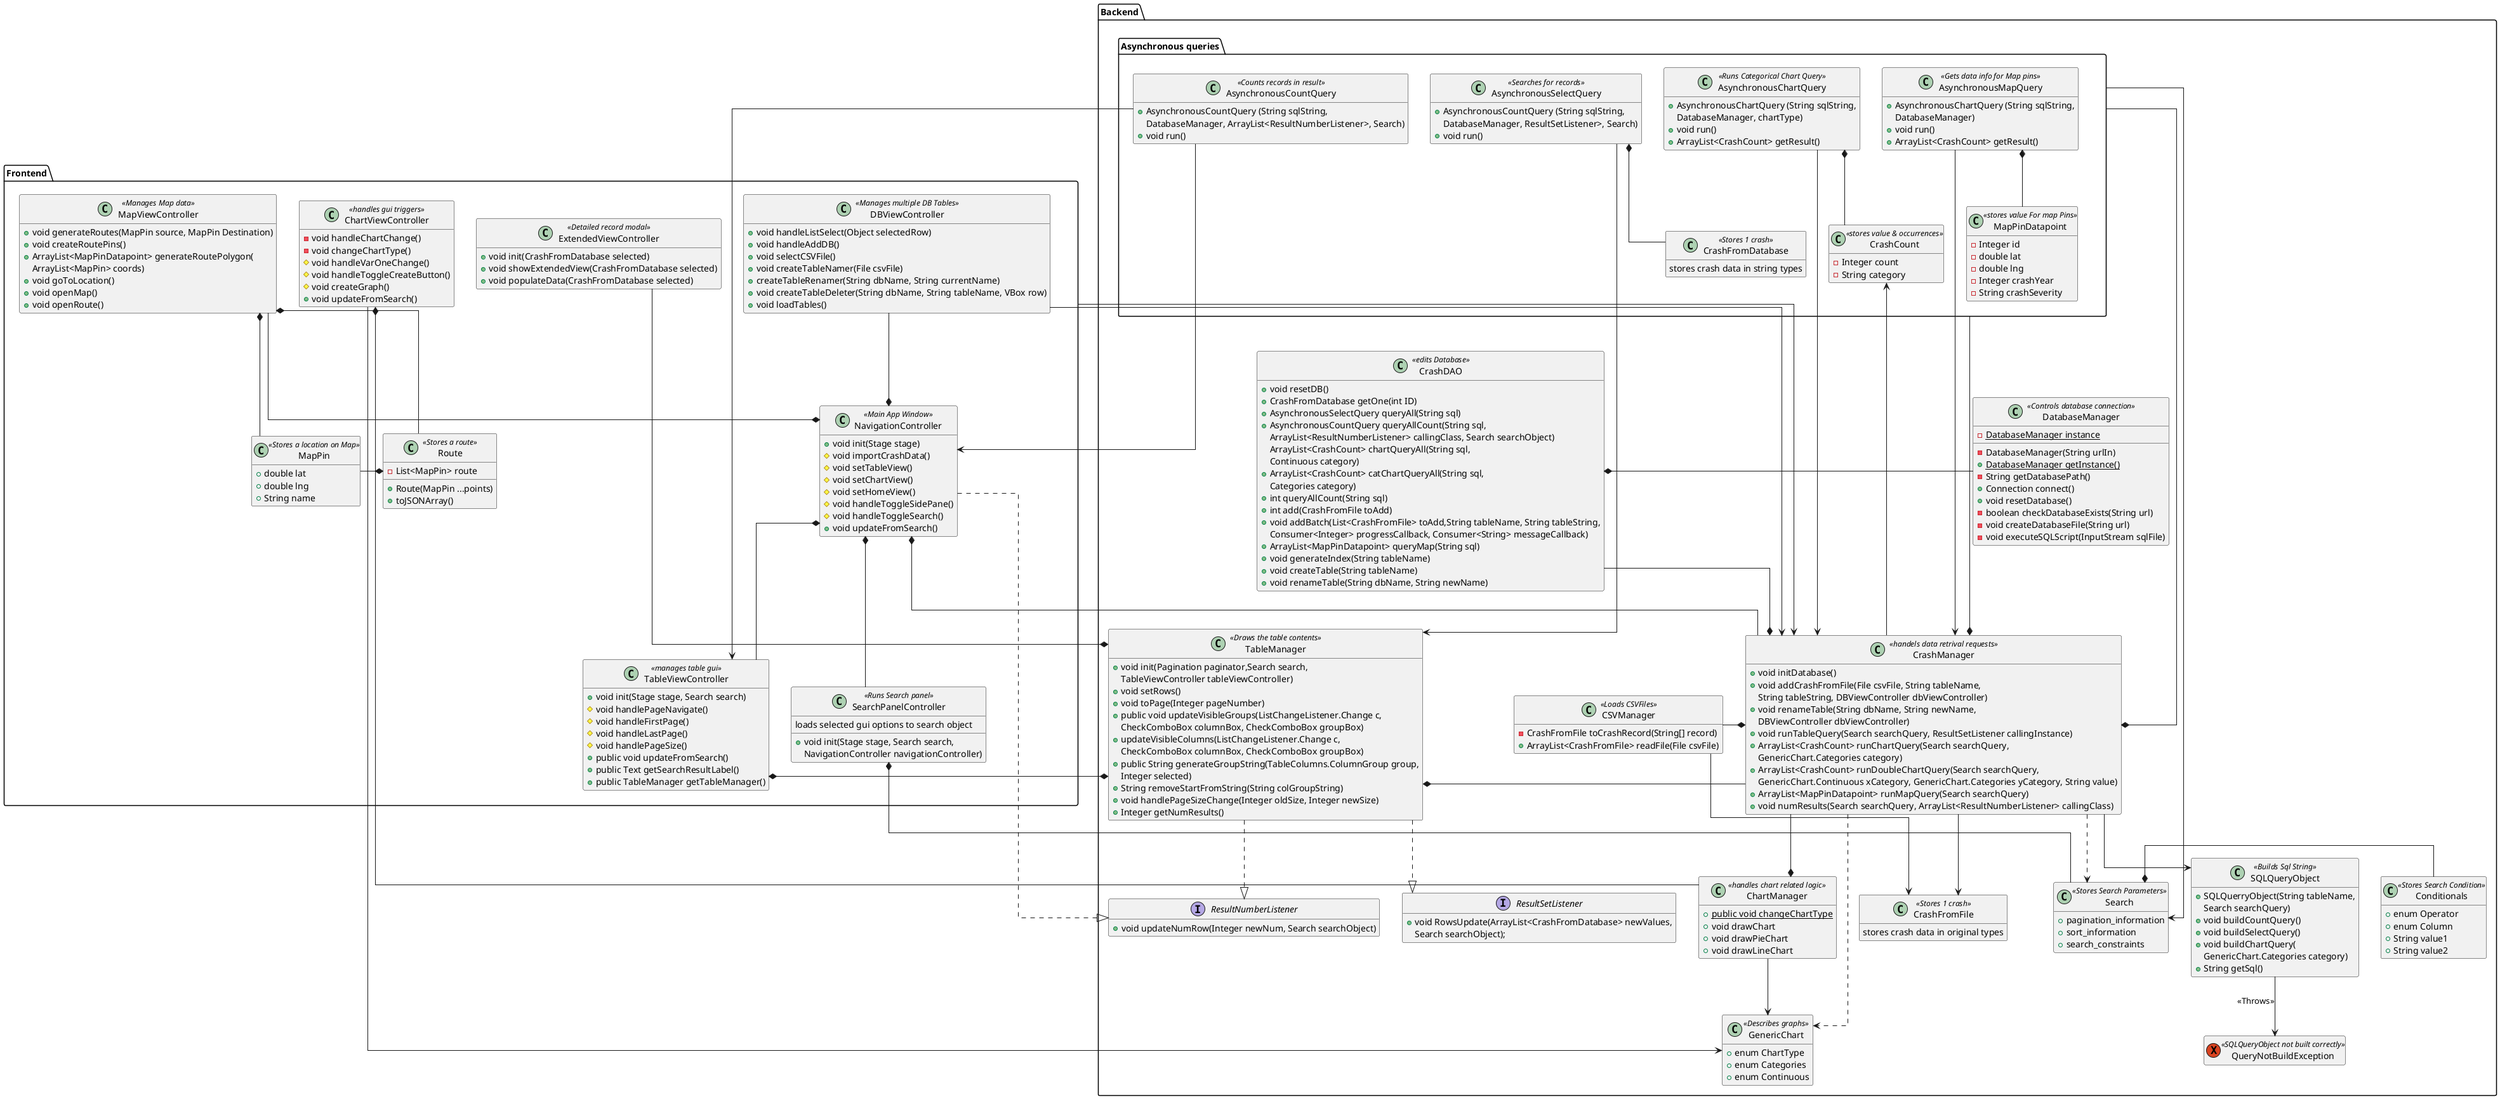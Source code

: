 @startuml
'https://plantuml.com/class-diagram
hide empty methods
hide empty attribute
skinparam lineType ortho

package Backend
{


Exception QueryNotBuildException <<SQLQueryObject not built correctly>>
{

}

Class CrashManager <<handels data retrival requests>>
 {
    +void initDatabase()
    +void addCrashFromFile(File csvFile, String tableName,
     String tableString, DBViewController dbViewController)
    +void renameTable(String dbName, String newName,
      DBViewController dbViewController)
    +void runTableQuery(Search searchQuery, ResultSetListener callingInstance)
    +ArrayList<CrashCount> runChartQuery(Search searchQuery,
     GenericChart.Categories category)
    +ArrayList<CrashCount> runDoubleChartQuery(Search searchQuery,
    GenericChart.Continuous xCategory, GenericChart.Categories yCategory, String value)
    +ArrayList<MapPinDatapoint> runMapQuery(Search searchQuery)
    +void numResults(Search searchQuery, ArrayList<ResultNumberListener> callingClass)


 }
 CrashDAO --* CrashManager
 CSVManager -* CrashManager
 CrashManager..>GenericChart
 CrashManager..>Search
 CrashManager-->CrashFromFile
 CrashManager-->SQLQueryObject
 TableManager *- CrashManager

 Class ChartManager <<handles chart related logic>>
 {
    +{static} public void changeChartType
    +void drawChart
    +void drawPieChart
    +void drawLineChart
 }
CrashManager --* ChartManager
ChartManager --> GenericChart


Class CrashDAO <<edits Database>>
{
    +void resetDB()
    +CrashFromDatabase getOne(int ID)
    +AsynchronousSelectQuery queryAll(String sql)
    +AsynchronousCountQuery queryAllCount(String sql,
     ArrayList<ResultNumberListener> callingClass, Search searchObject)
    ArrayList<CrashCount> chartQueryAll(String sql,
     Continuous category)
    +ArrayList<CrashCount> catChartQueryAll(String sql,
      Categories category)
    +int queryAllCount(String sql)
    +int add(CrashFromFile toAdd)
    +void addBatch(List<CrashFromFile> toAdd,String tableName, String tableString,
          Consumer<Integer> progressCallback, Consumer<String> messageCallback)
    +ArrayList<MapPinDatapoint> queryMap(String sql)
    +void generateIndex(String tableName)
    +void createTable(String tableName)
    +void renameTable(String dbName, String newName)


}
CrashDAO *- DatabaseManager


Class CrashFromFile <<Stores 1 crash>>
{
    stores crash data in original types
}

Class CSVManager <<Loads CSVFiles>>
{
    -CrashFromFile toCrashRecord(String[] record)
    +ArrayList<CrashFromFile> readFile(File csvFile)
}
CSVManager -> CrashFromFile


Class DatabaseManager <<Controls database connection>>
{
    -{static} DatabaseManager instance
    -DatabaseManager(String urlIn)
    +{static} DatabaseManager getInstance()
    -String getDatabasePath()
    +Connection connect()
    +void resetDatabase()
    -boolean checkDatabaseExists(String url)
    -void createDatabaseFile(String url)
    -void executeSQLScript(InputStream sqlFile)


}

Class SQLQueryObject <<Builds Sql String>>
{
    +SQLQuerryObject(String tableName,
     Search searchQuery)
     +void buildCountQuery()
     +void buildSelectQuery()
     +void buildChartQuery(
     GenericChart.Categories category)
     +String getSql()
}

SQLQueryObject --> QueryNotBuildException : <<Throws>>




Class Conditionals <<Stores Search Condition>>
{
    +enum Operator
    +enum Column
    +String value1
    +String value2

}

Class GenericChart <<Describes graphs>>
{
    +enum ChartType
    +enum Categories
    +enum Continuous
}

Class Search <<Stores Search Parameters>>
{
    +pagination_information
    +sort_information
    +search_constraints
}
Search *- Conditionals


Class TableManager <<Draws the table contents>>
{
    +void init(Pagination paginator,Search search,
     TableViewController tableViewController)
    +void setRows()
    +void toPage(Integer pageNumber)
    +public void updateVisibleGroups(ListChangeListener.Change c,
     CheckComboBox columnBox, CheckComboBox groupBox)
    +updateVisibleColumns(ListChangeListener.Change c,
     CheckComboBox columnBox, CheckComboBox groupBox)
    +public String generateGroupString(TableColumns.ColumnGroup group,
     Integer selected)
    +String removeStartFromString(String colGroupString)
    +void handlePageSizeChange(Integer oldSize, Integer newSize)
    +Integer getNumResults()


}


 !startsub Asynchronous
package "Asynchronous queries"
{
class AsynchronousChartQuery <<Runs Categorical Chart Query>>
{
+AsynchronousChartQuery (String sqlString,
 DatabaseManager, chartType)
+void run()
+ArrayList<CrashCount> getResult()
}
class AsynchronousCountQuery <<Counts records in result>>
{
+AsynchronousCountQuery (String sqlString,
 DatabaseManager, ArrayList<ResultNumberListener>, Search)
+void run()
}
class AsynchronousMapQuery <<Gets data info for Map pins>>
{
+AsynchronousChartQuery (String sqlString,
 DatabaseManager)
+void run()
+ArrayList<CrashCount> getResult()
}
class AsynchronousSelectQuery <<Searches for records>>
{
+AsynchronousCountQuery (String sqlString,
 DatabaseManager, ResultSetListener>, Search)
+void run()
}
AsynchronousSelectQuery *-- CrashFromDatabase
AsynchronousChartQuery *-- CrashCount
AsynchronousMapQuery *-- MapPinDatapoint

Class CrashFromDatabase <<Stores 1 crash>>
{
    stores crash data in string types
}

 Class CrashCount <<stores value & occurrences>>
 {
    -Integer count
    -String category
 }

Class MapPinDatapoint <<stores value For map Pins>>
{
 -Integer id
 -double lat
 -double lng
 -Integer crashYear
 -String crashSeverity

}

}
CrashManager *----- "Asynchronous queries"

Interface ResultNumberListener
{
+ void updateNumRow(Integer newNum, Search searchObject)
}
Interface ResultSetListener
{
+ void RowsUpdate(ArrayList<CrashFromDatabase> newValues,
 Search searchObject);
}



}
!endsub Asynchronous

package Frontend
{

Class NavigationController <<Main App Window>>
{
    +void init(Stage stage)
    #void importCrashData()
    #void setTableView()
    #void setChartView()
    #void setHomeView()
    #void handleToggleSidePane()
    #void handleToggleSearch()
    +void updateFromSearch()


}
NavigationController *-- TableViewController
NavigationController *-- SearchPanelController
NavigationController *---- CrashManager

Class SearchPanelController <<Runs Search panel>>
{
    +void init(Stage stage, Search search,
     NavigationController navigationController)
    loads selected gui options to search object
}
SearchPanelController *- Search

Class TableViewController <<manages table gui>>
{
    +void init(Stage stage, Search search)
    #void handlePageNavigate()
    #void handleFirstPage()
    #void handleLastPage()
    #void handlePageSize()
    +public void updateFromSearch()
    +public Text getSearchResultLabel()
    +public TableManager getTableManager()
}
TableManager *-- ExtendedViewController
TableManager *--* TableViewController


Class ExtendedViewController <<Detailed record modal>>
{
    +void init(CrashFromDatabase selected)
    +void showExtendedView(CrashFromDatabase selected)
    +void populateData(CrashFromDatabase selected)

}


Class ChartViewController <<handles gui triggers>>
{
    -void handleChartChange()
    -void changeChartType()
    #void handleVarOneChange()
    #void handleToggleCreateButton()
    #void createGraph()
    +void updateFromSearch()
}
ChartViewController *-- ChartManager
ChartViewController -> GenericChart

Class MapViewController <<Manages Map data>>
{
    +void generateRoutes(MapPin source, MapPin Destination)
    +void createRoutePins()
    +ArrayList<MapPinDatapoint> generateRoutePolygon(
    ArrayList<MapPin> coords)
    +void goToLocation()
    +void openMap()
    +void openRoute()
}



Class DBViewController <<Manages multiple DB Tables>>
{
+void handleListSelect(Object selectedRow)
+void handleAddDB()
+void selectCSVFile()
+void createTableNamer(File csvFile)
+createTableRenamer(String dbName, String currentName)
+void createTableDeleter(String dbName, String tableName, VBox row)
+void loadTables()

}


Class Route <<Stores a route>>
{
- List<MapPin> route
+Route(MapPin ...points)
+toJSONArray()
}
Class MapPin <<Stores a location on Map>>
{
+double lat
+double lng
+String name
}
MapViewController *-- Route
MapViewController *- MapPin
Route *- MapPin


TableManager ..|> ResultSetListener
TableManager ..|> ResultNumberListener
NavigationController ....|> ResultNumberListener



}

MapViewController --* NavigationController
DBViewController --* NavigationController
DBViewController ----> CrashManager


AsynchronousCountQuery ----> NavigationController
AsynchronousCountQuery ----> TableViewController
AsynchronousChartQuery ----> CrashManager
AsynchronousSelectQuery ----> TableManager
AsynchronousMapQuery ----> CrashManager

"Asynchronous queries" -----> Search
Frontend ---> CrashManager
CrashManager ---> CrashCount
CrashManager *----- "Asynchronous queries"

@enduml